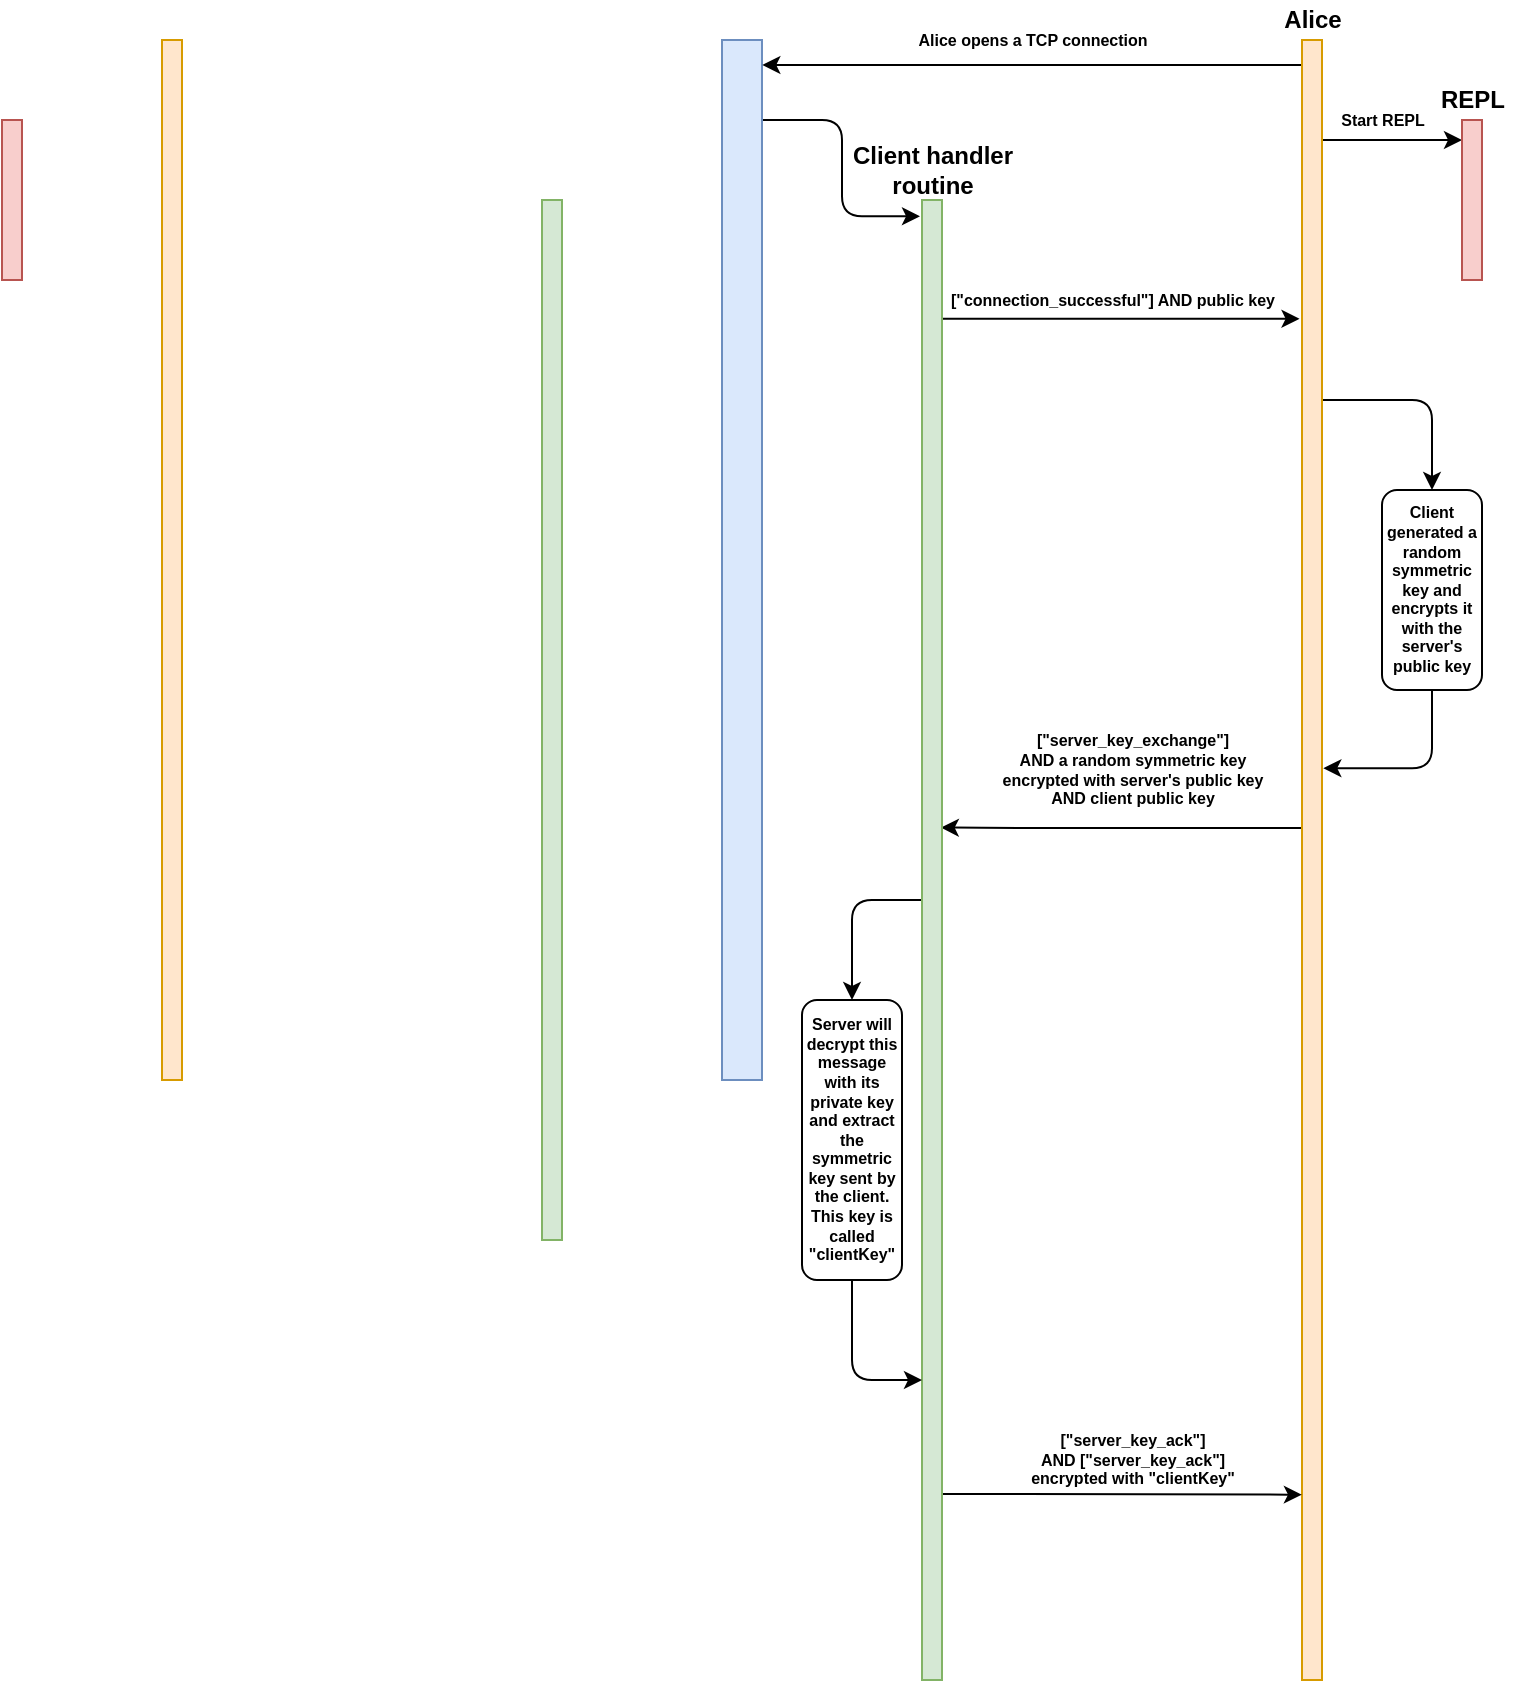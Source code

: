 <mxfile version="14.2.6" type="github">
  <diagram id="m5tf5fxcq8H1GciWqtPe" name="Page-1">
    <mxGraphModel dx="1673" dy="909" grid="1" gridSize="10" guides="1" tooltips="1" connect="1" arrows="1" fold="1" page="1" pageScale="1" pageWidth="850" pageHeight="1100" math="0" shadow="0">
      <root>
        <mxCell id="0" />
        <mxCell id="1" parent="0" />
        <mxCell id="grwM2bD77l3cpqWwUeGF-1" value="" style="rounded=0;whiteSpace=wrap;html=1;fillColor=#ffe6cc;strokeColor=#d79b00;" parent="1" vertex="1">
          <mxGeometry x="170" y="40" width="10" height="520" as="geometry" />
        </mxCell>
        <mxCell id="grwM2bD77l3cpqWwUeGF-7" style="edgeStyle=orthogonalEdgeStyle;orthogonalLoop=1;jettySize=auto;html=1;entryX=-0.1;entryY=0.011;entryDx=0;entryDy=0;entryPerimeter=0;rounded=1;" parent="1" source="grwM2bD77l3cpqWwUeGF-2" target="grwM2bD77l3cpqWwUeGF-5" edge="1">
          <mxGeometry relative="1" as="geometry">
            <Array as="points">
              <mxPoint x="510" y="80" />
              <mxPoint x="510" y="128" />
            </Array>
          </mxGeometry>
        </mxCell>
        <mxCell id="grwM2bD77l3cpqWwUeGF-2" value="" style="rounded=0;whiteSpace=wrap;html=1;fillColor=#dae8fc;strokeColor=#6c8ebf;" parent="1" vertex="1">
          <mxGeometry x="450" y="40" width="20" height="520" as="geometry" />
        </mxCell>
        <mxCell id="grwM2bD77l3cpqWwUeGF-6" style="edgeStyle=orthogonalEdgeStyle;orthogonalLoop=1;jettySize=auto;html=1;entryX=1.008;entryY=0.024;entryDx=0;entryDy=0;entryPerimeter=0;rounded=1;" parent="1" source="grwM2bD77l3cpqWwUeGF-3" target="grwM2bD77l3cpqWwUeGF-2" edge="1">
          <mxGeometry relative="1" as="geometry">
            <Array as="points">
              <mxPoint x="605" y="52" />
            </Array>
          </mxGeometry>
        </mxCell>
        <mxCell id="grwM2bD77l3cpqWwUeGF-11" style="edgeStyle=orthogonalEdgeStyle;orthogonalLoop=1;jettySize=auto;html=1;entryX=0;entryY=0.125;entryDx=0;entryDy=0;entryPerimeter=0;rounded=1;" parent="1" source="grwM2bD77l3cpqWwUeGF-3" target="grwM2bD77l3cpqWwUeGF-9" edge="1">
          <mxGeometry relative="1" as="geometry">
            <Array as="points">
              <mxPoint x="760" y="90" />
              <mxPoint x="760" y="90" />
            </Array>
          </mxGeometry>
        </mxCell>
        <mxCell id="grwM2bD77l3cpqWwUeGF-14" style="edgeStyle=orthogonalEdgeStyle;orthogonalLoop=1;jettySize=auto;html=1;entryX=0.5;entryY=0;entryDx=0;entryDy=0;rounded=1;" parent="1" source="grwM2bD77l3cpqWwUeGF-3" target="grwM2bD77l3cpqWwUeGF-13" edge="1">
          <mxGeometry relative="1" as="geometry">
            <Array as="points">
              <mxPoint x="805" y="220" />
            </Array>
          </mxGeometry>
        </mxCell>
        <mxCell id="JHSvybwst3q2iPqDXoza-19" style="edgeStyle=orthogonalEdgeStyle;rounded=1;orthogonalLoop=1;jettySize=auto;html=1;entryX=0.94;entryY=0.424;entryDx=0;entryDy=0;entryPerimeter=0;fontSize=8;" edge="1" parent="1" source="grwM2bD77l3cpqWwUeGF-3" target="grwM2bD77l3cpqWwUeGF-5">
          <mxGeometry relative="1" as="geometry">
            <Array as="points">
              <mxPoint x="590" y="434" />
              <mxPoint x="590" y="434" />
            </Array>
          </mxGeometry>
        </mxCell>
        <mxCell id="grwM2bD77l3cpqWwUeGF-3" value="" style="rounded=0;whiteSpace=wrap;html=1;fillColor=#ffe6cc;strokeColor=#d79b00;" parent="1" vertex="1">
          <mxGeometry x="740" y="40" width="10" height="820" as="geometry" />
        </mxCell>
        <mxCell id="grwM2bD77l3cpqWwUeGF-4" value="" style="rounded=0;whiteSpace=wrap;html=1;fillColor=#d5e8d4;strokeColor=#82b366;" parent="1" vertex="1">
          <mxGeometry x="360" y="120" width="10" height="520" as="geometry" />
        </mxCell>
        <mxCell id="grwM2bD77l3cpqWwUeGF-12" style="edgeStyle=orthogonalEdgeStyle;orthogonalLoop=1;jettySize=auto;html=1;rounded=1;entryX=-0.123;entryY=0.17;entryDx=0;entryDy=0;entryPerimeter=0;" parent="1" source="grwM2bD77l3cpqWwUeGF-5" target="grwM2bD77l3cpqWwUeGF-3" edge="1">
          <mxGeometry relative="1" as="geometry">
            <mxPoint x="740" y="161" as="targetPoint" />
            <Array as="points">
              <mxPoint x="720" y="180" />
            </Array>
          </mxGeometry>
        </mxCell>
        <mxCell id="JHSvybwst3q2iPqDXoza-18" style="edgeStyle=orthogonalEdgeStyle;rounded=1;orthogonalLoop=1;jettySize=auto;html=1;entryX=0.5;entryY=0;entryDx=0;entryDy=0;fontSize=8;" edge="1" parent="1" source="grwM2bD77l3cpqWwUeGF-5" target="JQpLg1kgaqUB1PpC1TLs-1">
          <mxGeometry relative="1" as="geometry">
            <Array as="points">
              <mxPoint x="515" y="470" />
            </Array>
          </mxGeometry>
        </mxCell>
        <mxCell id="JHSvybwst3q2iPqDXoza-21" style="edgeStyle=orthogonalEdgeStyle;rounded=1;orthogonalLoop=1;jettySize=auto;html=1;entryX=-0.006;entryY=0.887;entryDx=0;entryDy=0;entryPerimeter=0;fontSize=8;" edge="1" parent="1" source="grwM2bD77l3cpqWwUeGF-5" target="grwM2bD77l3cpqWwUeGF-3">
          <mxGeometry relative="1" as="geometry">
            <Array as="points">
              <mxPoint x="590" y="767" />
              <mxPoint x="590" y="767" />
            </Array>
          </mxGeometry>
        </mxCell>
        <mxCell id="grwM2bD77l3cpqWwUeGF-5" value="" style="rounded=0;whiteSpace=wrap;html=1;fillColor=#d5e8d4;strokeColor=#82b366;" parent="1" vertex="1">
          <mxGeometry x="550" y="120" width="10" height="740" as="geometry" />
        </mxCell>
        <mxCell id="grwM2bD77l3cpqWwUeGF-9" value="" style="rounded=0;whiteSpace=wrap;html=1;fillColor=#f8cecc;strokeColor=#b85450;" parent="1" vertex="1">
          <mxGeometry x="820" y="80" width="10" height="80" as="geometry" />
        </mxCell>
        <mxCell id="grwM2bD77l3cpqWwUeGF-10" value="" style="rounded=0;whiteSpace=wrap;html=1;fillColor=#f8cecc;strokeColor=#b85450;" parent="1" vertex="1">
          <mxGeometry x="90" y="80" width="10" height="80" as="geometry" />
        </mxCell>
        <mxCell id="grwM2bD77l3cpqWwUeGF-15" style="edgeStyle=orthogonalEdgeStyle;orthogonalLoop=1;jettySize=auto;html=1;rounded=1;exitX=0.5;exitY=1;exitDx=0;exitDy=0;entryX=1.067;entryY=0.444;entryDx=0;entryDy=0;entryPerimeter=0;" parent="1" source="grwM2bD77l3cpqWwUeGF-13" target="grwM2bD77l3cpqWwUeGF-3" edge="1">
          <mxGeometry relative="1" as="geometry">
            <Array as="points">
              <mxPoint x="805" y="404" />
            </Array>
            <mxPoint x="805" y="339" as="sourcePoint" />
            <mxPoint x="760" y="367" as="targetPoint" />
          </mxGeometry>
        </mxCell>
        <mxCell id="grwM2bD77l3cpqWwUeGF-13" value="Client generated a random symmetric key and encrypts it with the server&#39;s public key" style="rounded=1;whiteSpace=wrap;html=1;fontStyle=1;fontSize=8;" parent="1" vertex="1">
          <mxGeometry x="780" y="265" width="50" height="100" as="geometry" />
        </mxCell>
        <mxCell id="JHSvybwst3q2iPqDXoza-20" style="edgeStyle=orthogonalEdgeStyle;rounded=1;orthogonalLoop=1;jettySize=auto;html=1;fontSize=8;exitX=0.5;exitY=1;exitDx=0;exitDy=0;" edge="1" parent="1" source="JQpLg1kgaqUB1PpC1TLs-1">
          <mxGeometry relative="1" as="geometry">
            <mxPoint x="550" y="710" as="targetPoint" />
            <Array as="points">
              <mxPoint x="515" y="710" />
              <mxPoint x="550" y="710" />
            </Array>
          </mxGeometry>
        </mxCell>
        <mxCell id="JQpLg1kgaqUB1PpC1TLs-1" value="Server will decrypt this message with its private key and extract the symmetric key sent by the client. This key is called &quot;clientKey&quot;" style="rounded=1;whiteSpace=wrap;html=1;fontSize=8;fontStyle=1" parent="1" vertex="1">
          <mxGeometry x="490" y="520" width="50" height="140" as="geometry" />
        </mxCell>
        <mxCell id="JHSvybwst3q2iPqDXoza-7" value="Alice opens a TCP connection" style="text;html=1;align=center;verticalAlign=middle;resizable=0;points=[];autosize=1;fontStyle=1;fontSize=8;" vertex="1" parent="1">
          <mxGeometry x="540" y="30" width="130" height="20" as="geometry" />
        </mxCell>
        <mxCell id="JHSvybwst3q2iPqDXoza-8" value="&lt;div&gt;Client handler &lt;br&gt;&lt;/div&gt;&lt;div&gt;routine &lt;/div&gt;" style="text;html=1;align=center;verticalAlign=middle;resizable=0;points=[];autosize=1;fontStyle=1" vertex="1" parent="1">
          <mxGeometry x="510" y="90" width="90" height="30" as="geometry" />
        </mxCell>
        <mxCell id="JHSvybwst3q2iPqDXoza-9" value="Alice" style="text;html=1;align=center;verticalAlign=middle;resizable=0;points=[];autosize=1;fontStyle=1" vertex="1" parent="1">
          <mxGeometry x="725" y="20" width="40" height="20" as="geometry" />
        </mxCell>
        <mxCell id="JHSvybwst3q2iPqDXoza-10" value="REPL" style="text;html=1;align=center;verticalAlign=middle;resizable=0;points=[];autosize=1;fontStyle=1" vertex="1" parent="1">
          <mxGeometry x="800" y="60" width="50" height="20" as="geometry" />
        </mxCell>
        <mxCell id="JHSvybwst3q2iPqDXoza-11" value="[&quot;connection_successful&quot;] AND public key" style="text;html=1;align=center;verticalAlign=middle;resizable=0;points=[];autosize=1;fontSize=8;fontStyle=1" vertex="1" parent="1">
          <mxGeometry x="560" y="160" width="170" height="20" as="geometry" />
        </mxCell>
        <mxCell id="JHSvybwst3q2iPqDXoza-12" value="Start REPL" style="text;html=1;align=center;verticalAlign=middle;resizable=0;points=[];autosize=1;fontSize=8;fontStyle=1" vertex="1" parent="1">
          <mxGeometry x="750" y="70" width="60" height="20" as="geometry" />
        </mxCell>
        <mxCell id="JHSvybwst3q2iPqDXoza-13" value="&lt;div&gt;[&quot;server_key_exchange&quot;] &lt;br&gt;&lt;/div&gt;&lt;div&gt;AND a random symmetric key &lt;br&gt;&lt;/div&gt;&lt;div&gt;encrypted with server&#39;s public key &lt;br&gt;&lt;/div&gt;&lt;div&gt;AND client public key&lt;/div&gt;" style="text;html=1;align=center;verticalAlign=middle;resizable=0;points=[];autosize=1;fontSize=8;fontStyle=1" vertex="1" parent="1">
          <mxGeometry x="585" y="380" width="140" height="50" as="geometry" />
        </mxCell>
        <mxCell id="JHSvybwst3q2iPqDXoza-22" value="&lt;div&gt;[&quot;server_key_ack&quot;] &lt;br&gt;&lt;/div&gt;&lt;div&gt;AND [&quot;server_key_ack&quot;] &lt;br&gt;&lt;/div&gt;&lt;div&gt;encrypted with &quot;clientKey&quot;&lt;/div&gt;" style="text;html=1;align=center;verticalAlign=middle;resizable=0;points=[];autosize=1;fontSize=8;fontStyle=1" vertex="1" parent="1">
          <mxGeometry x="600" y="730" width="110" height="40" as="geometry" />
        </mxCell>
      </root>
    </mxGraphModel>
  </diagram>
</mxfile>
